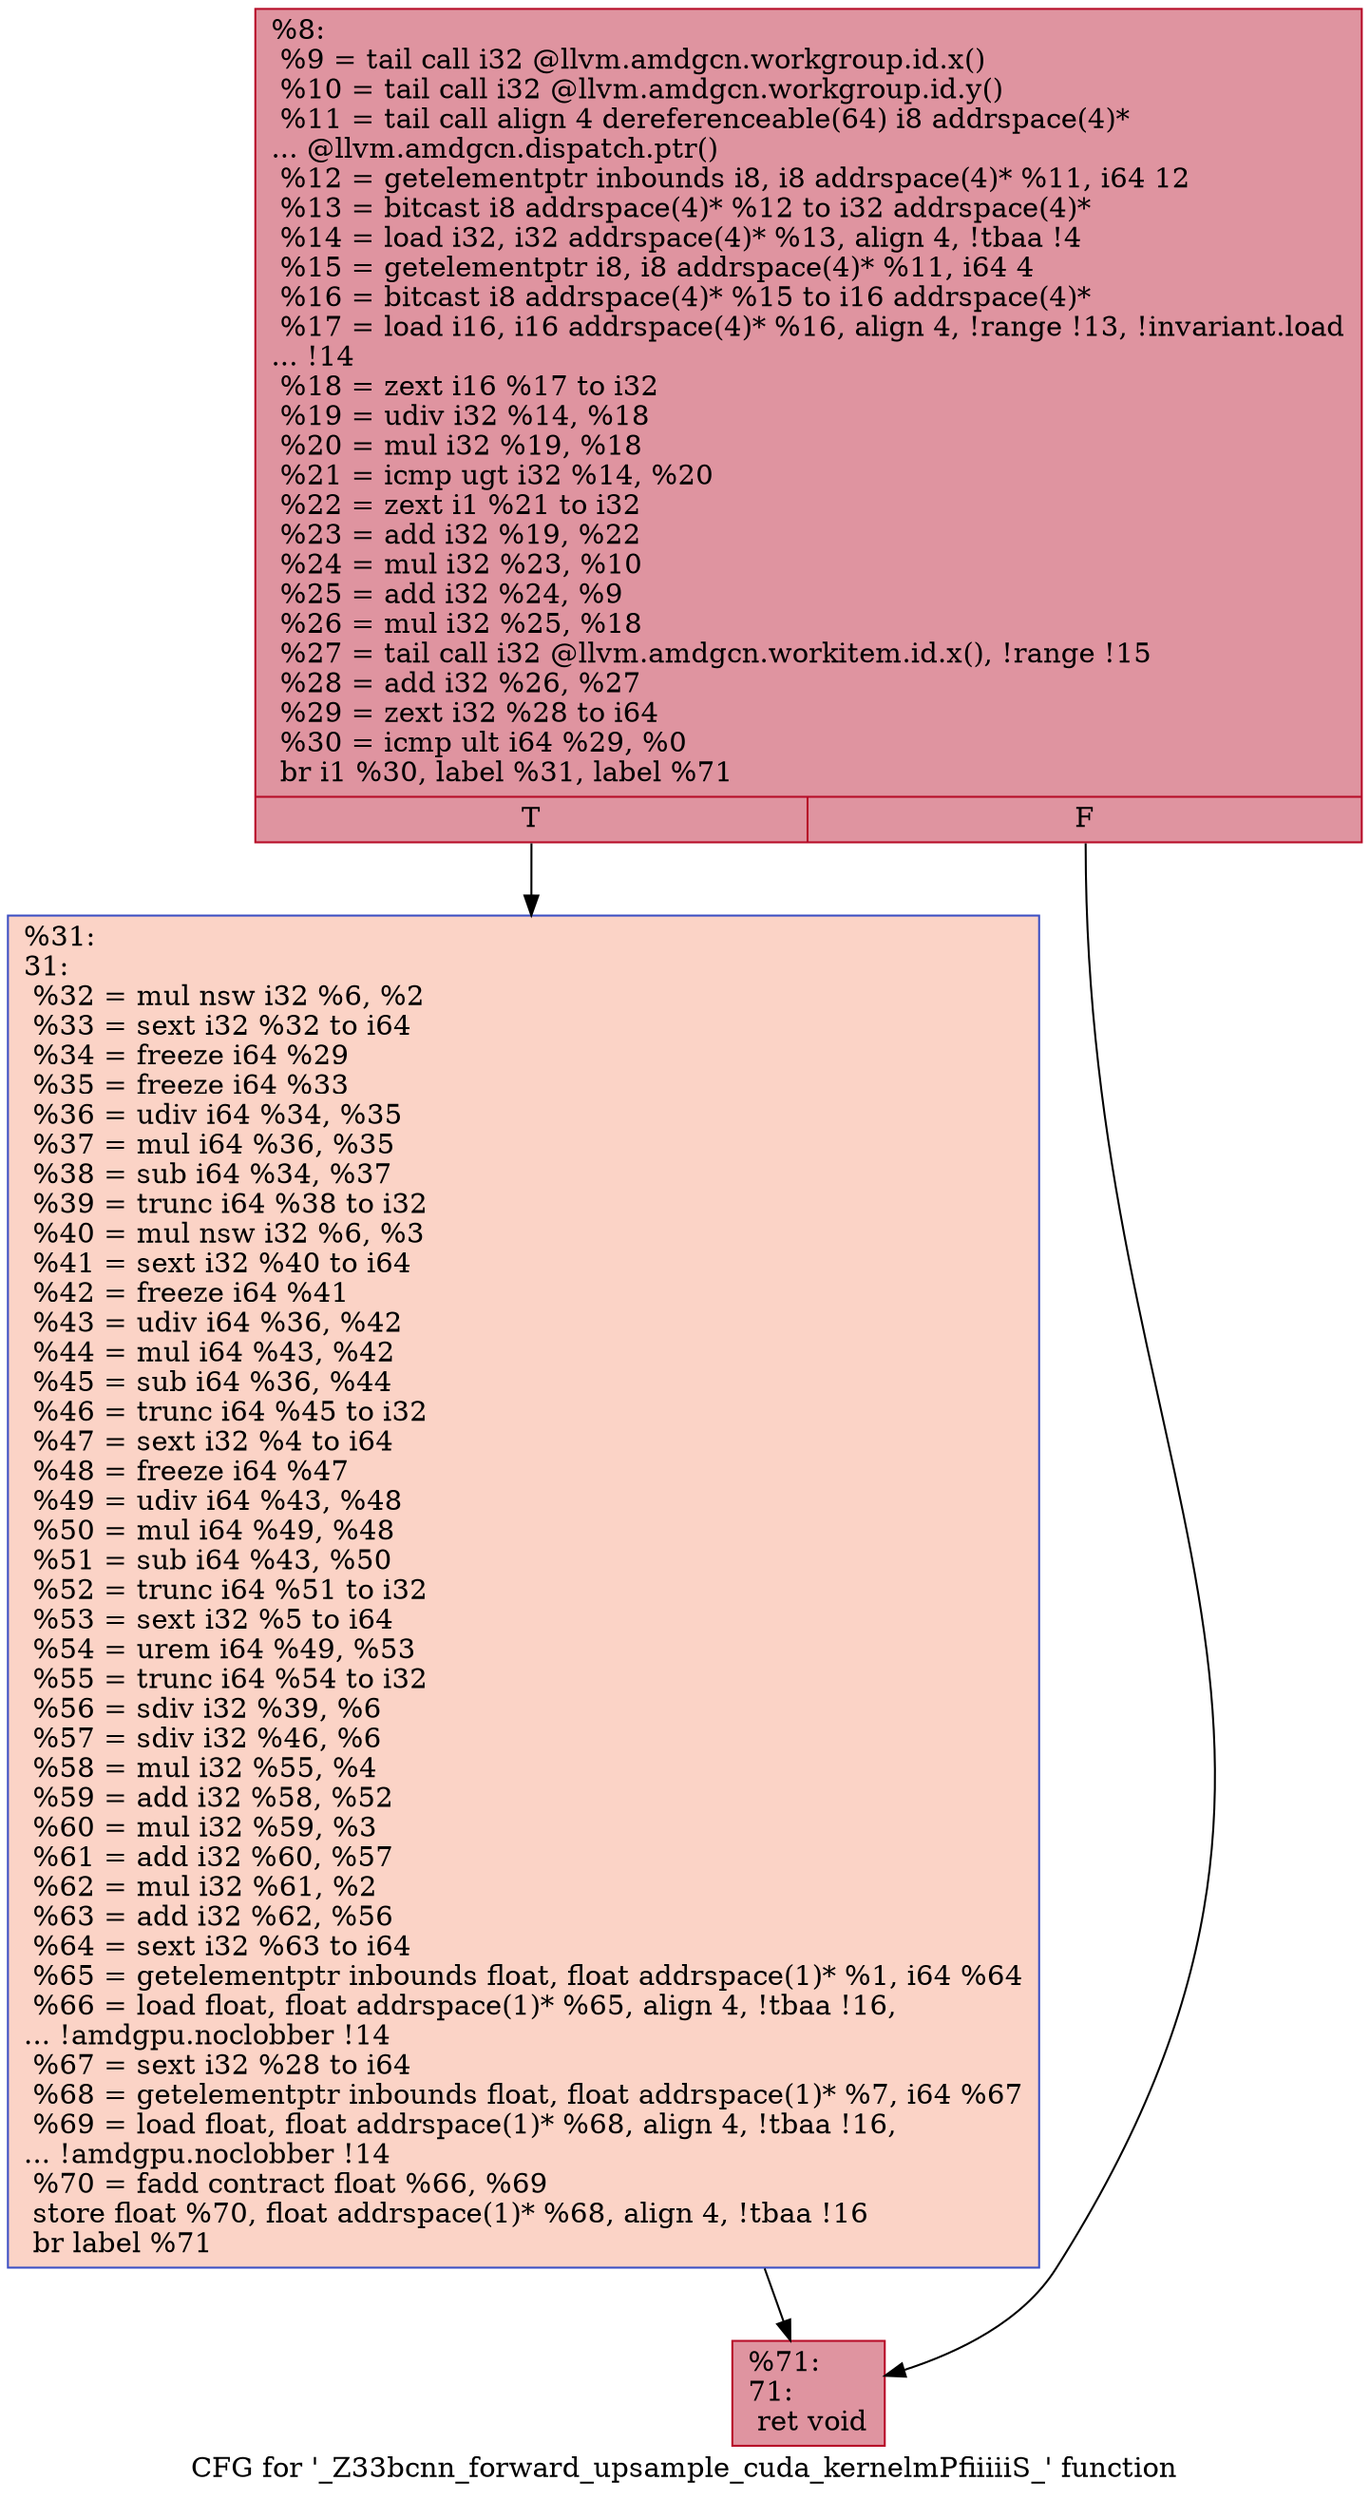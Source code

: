 digraph "CFG for '_Z33bcnn_forward_upsample_cuda_kernelmPfiiiiiS_' function" {
	label="CFG for '_Z33bcnn_forward_upsample_cuda_kernelmPfiiiiiS_' function";

	Node0x4d9c940 [shape=record,color="#b70d28ff", style=filled, fillcolor="#b70d2870",label="{%8:\l  %9 = tail call i32 @llvm.amdgcn.workgroup.id.x()\l  %10 = tail call i32 @llvm.amdgcn.workgroup.id.y()\l  %11 = tail call align 4 dereferenceable(64) i8 addrspace(4)*\l... @llvm.amdgcn.dispatch.ptr()\l  %12 = getelementptr inbounds i8, i8 addrspace(4)* %11, i64 12\l  %13 = bitcast i8 addrspace(4)* %12 to i32 addrspace(4)*\l  %14 = load i32, i32 addrspace(4)* %13, align 4, !tbaa !4\l  %15 = getelementptr i8, i8 addrspace(4)* %11, i64 4\l  %16 = bitcast i8 addrspace(4)* %15 to i16 addrspace(4)*\l  %17 = load i16, i16 addrspace(4)* %16, align 4, !range !13, !invariant.load\l... !14\l  %18 = zext i16 %17 to i32\l  %19 = udiv i32 %14, %18\l  %20 = mul i32 %19, %18\l  %21 = icmp ugt i32 %14, %20\l  %22 = zext i1 %21 to i32\l  %23 = add i32 %19, %22\l  %24 = mul i32 %23, %10\l  %25 = add i32 %24, %9\l  %26 = mul i32 %25, %18\l  %27 = tail call i32 @llvm.amdgcn.workitem.id.x(), !range !15\l  %28 = add i32 %26, %27\l  %29 = zext i32 %28 to i64\l  %30 = icmp ult i64 %29, %0\l  br i1 %30, label %31, label %71\l|{<s0>T|<s1>F}}"];
	Node0x4d9c940:s0 -> Node0x4d9f220;
	Node0x4d9c940:s1 -> Node0x4d9f2b0;
	Node0x4d9f220 [shape=record,color="#3d50c3ff", style=filled, fillcolor="#f59c7d70",label="{%31:\l31:                                               \l  %32 = mul nsw i32 %6, %2\l  %33 = sext i32 %32 to i64\l  %34 = freeze i64 %29\l  %35 = freeze i64 %33\l  %36 = udiv i64 %34, %35\l  %37 = mul i64 %36, %35\l  %38 = sub i64 %34, %37\l  %39 = trunc i64 %38 to i32\l  %40 = mul nsw i32 %6, %3\l  %41 = sext i32 %40 to i64\l  %42 = freeze i64 %41\l  %43 = udiv i64 %36, %42\l  %44 = mul i64 %43, %42\l  %45 = sub i64 %36, %44\l  %46 = trunc i64 %45 to i32\l  %47 = sext i32 %4 to i64\l  %48 = freeze i64 %47\l  %49 = udiv i64 %43, %48\l  %50 = mul i64 %49, %48\l  %51 = sub i64 %43, %50\l  %52 = trunc i64 %51 to i32\l  %53 = sext i32 %5 to i64\l  %54 = urem i64 %49, %53\l  %55 = trunc i64 %54 to i32\l  %56 = sdiv i32 %39, %6\l  %57 = sdiv i32 %46, %6\l  %58 = mul i32 %55, %4\l  %59 = add i32 %58, %52\l  %60 = mul i32 %59, %3\l  %61 = add i32 %60, %57\l  %62 = mul i32 %61, %2\l  %63 = add i32 %62, %56\l  %64 = sext i32 %63 to i64\l  %65 = getelementptr inbounds float, float addrspace(1)* %1, i64 %64\l  %66 = load float, float addrspace(1)* %65, align 4, !tbaa !16,\l... !amdgpu.noclobber !14\l  %67 = sext i32 %28 to i64\l  %68 = getelementptr inbounds float, float addrspace(1)* %7, i64 %67\l  %69 = load float, float addrspace(1)* %68, align 4, !tbaa !16,\l... !amdgpu.noclobber !14\l  %70 = fadd contract float %66, %69\l  store float %70, float addrspace(1)* %68, align 4, !tbaa !16\l  br label %71\l}"];
	Node0x4d9f220 -> Node0x4d9f2b0;
	Node0x4d9f2b0 [shape=record,color="#b70d28ff", style=filled, fillcolor="#b70d2870",label="{%71:\l71:                                               \l  ret void\l}"];
}
